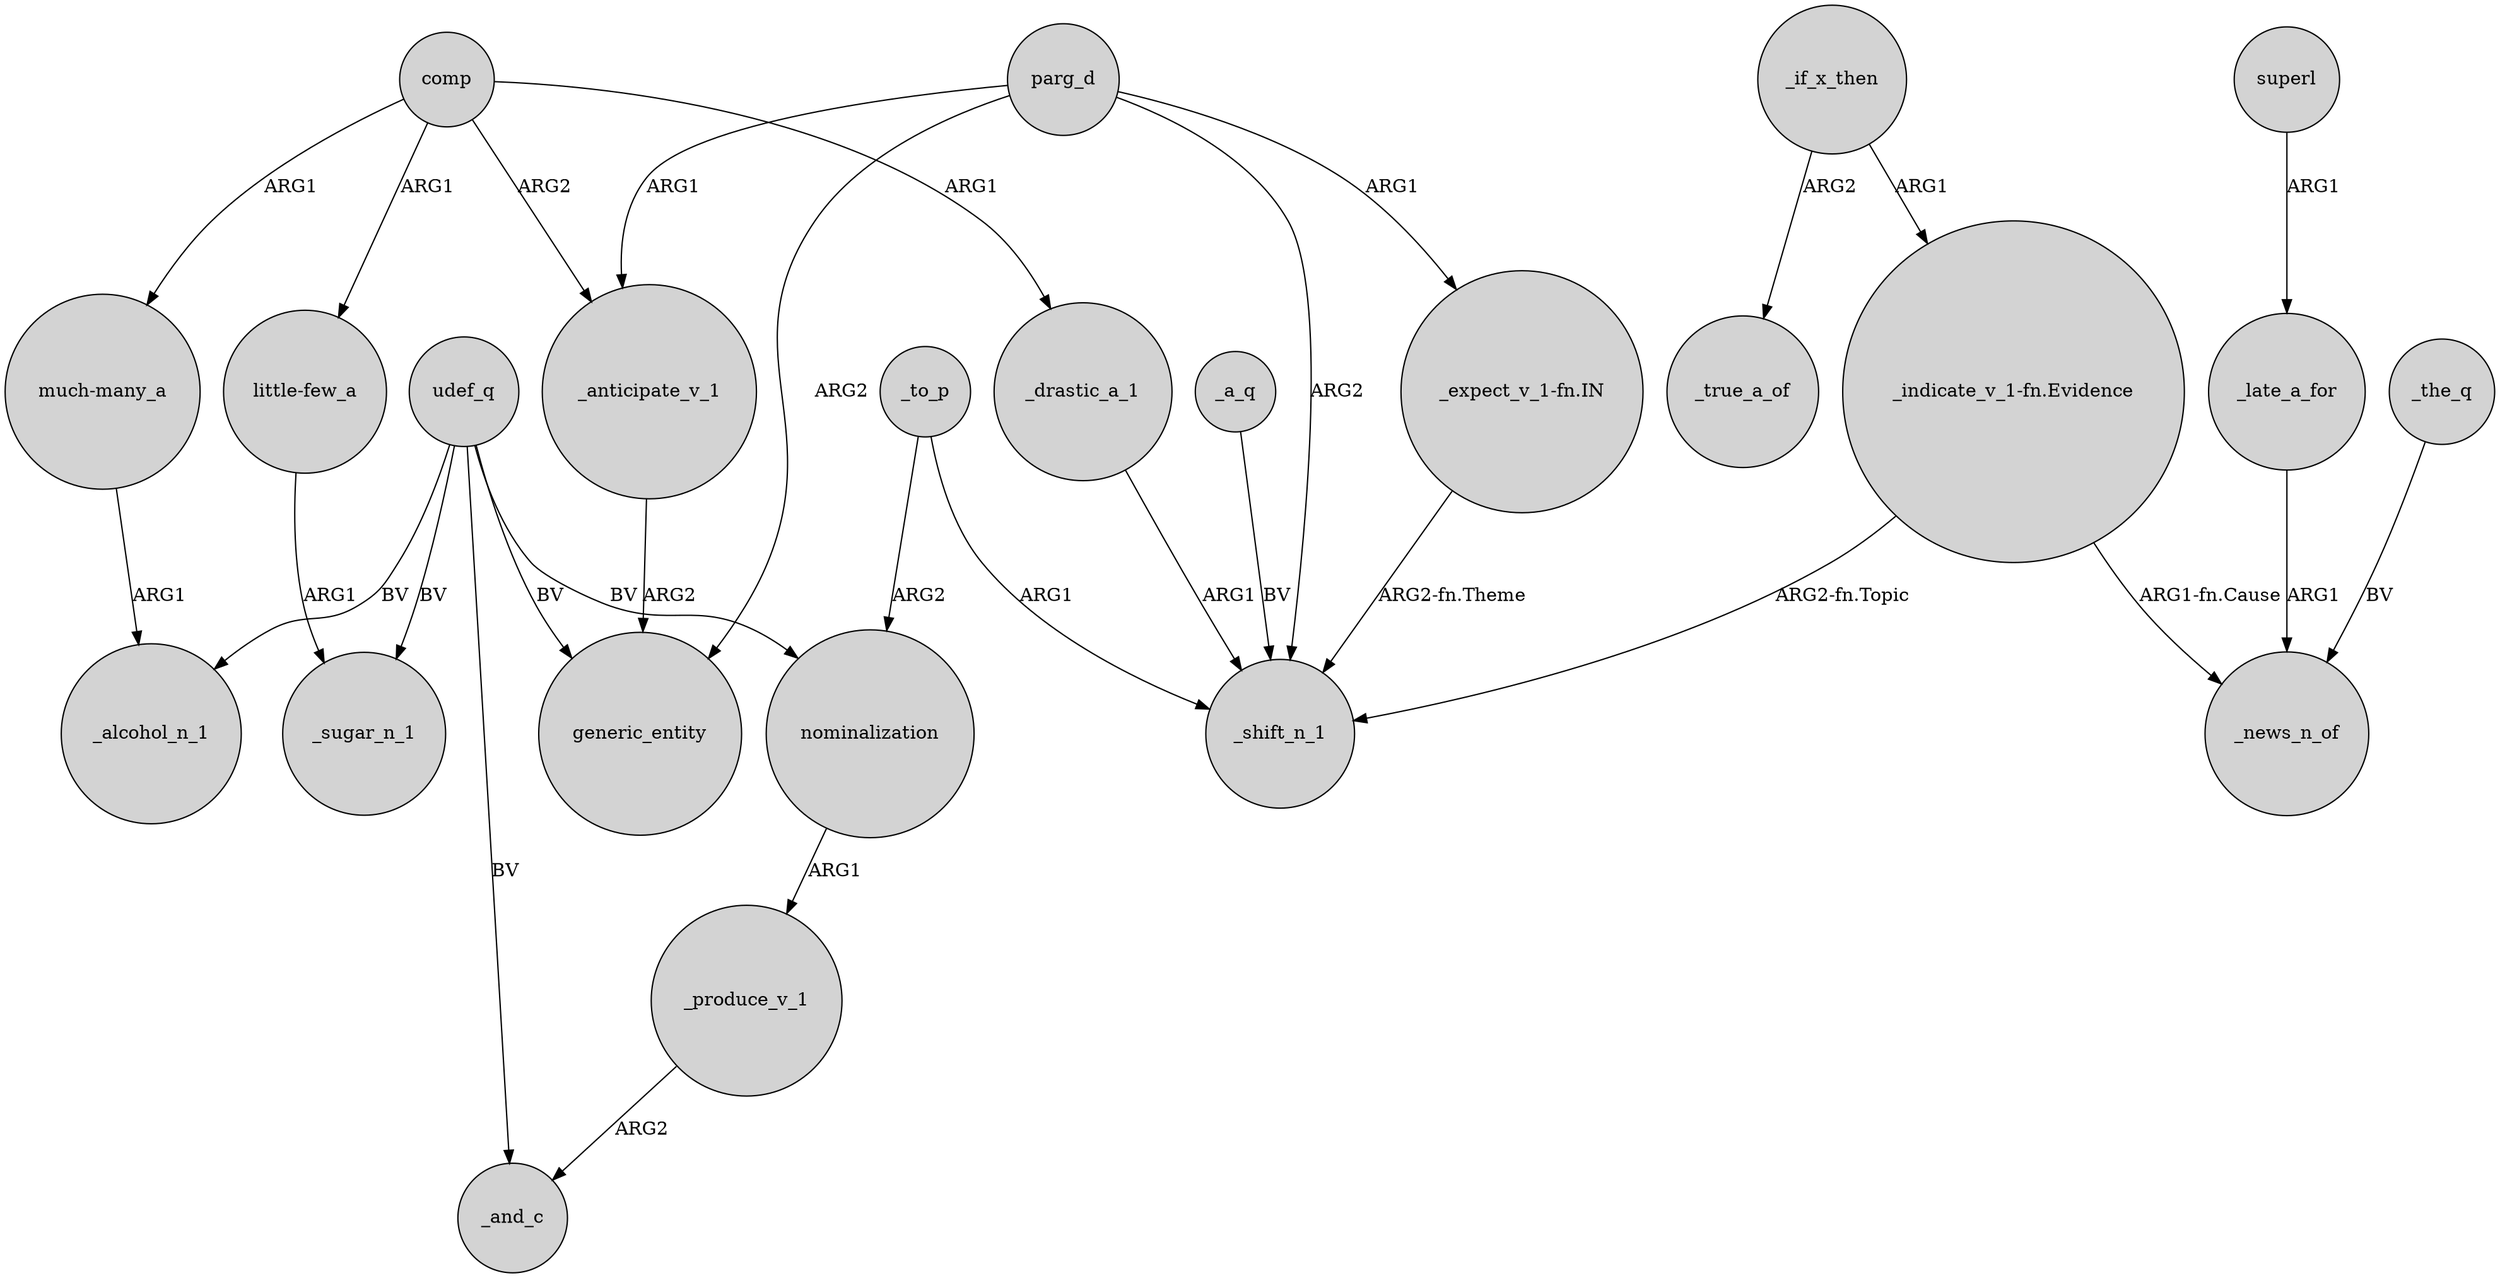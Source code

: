 digraph {
	node [shape=circle style=filled]
	comp -> _anticipate_v_1 [label=ARG2]
	"_expect_v_1-fn.IN" -> _shift_n_1 [label="ARG2-fn.Theme"]
	_if_x_then -> _true_a_of [label=ARG2]
	"_indicate_v_1-fn.Evidence" -> _news_n_of [label="ARG1-fn.Cause"]
	udef_q -> generic_entity [label=BV]
	parg_d -> generic_entity [label=ARG2]
	_produce_v_1 -> _and_c [label=ARG2]
	parg_d -> _shift_n_1 [label=ARG2]
	superl -> _late_a_for [label=ARG1]
	"much-many_a" -> _alcohol_n_1 [label=ARG1]
	"_indicate_v_1-fn.Evidence" -> _shift_n_1 [label="ARG2-fn.Topic"]
	_drastic_a_1 -> _shift_n_1 [label=ARG1]
	_if_x_then -> "_indicate_v_1-fn.Evidence" [label=ARG1]
	udef_q -> _sugar_n_1 [label=BV]
	_a_q -> _shift_n_1 [label=BV]
	_late_a_for -> _news_n_of [label=ARG1]
	comp -> "much-many_a" [label=ARG1]
	udef_q -> _alcohol_n_1 [label=BV]
	_to_p -> nominalization [label=ARG2]
	parg_d -> _anticipate_v_1 [label=ARG1]
	comp -> "little-few_a" [label=ARG1]
	parg_d -> "_expect_v_1-fn.IN" [label=ARG1]
	_to_p -> _shift_n_1 [label=ARG1]
	udef_q -> nominalization [label=BV]
	_the_q -> _news_n_of [label=BV]
	"little-few_a" -> _sugar_n_1 [label=ARG1]
	nominalization -> _produce_v_1 [label=ARG1]
	udef_q -> _and_c [label=BV]
	comp -> _drastic_a_1 [label=ARG1]
	_anticipate_v_1 -> generic_entity [label=ARG2]
}
